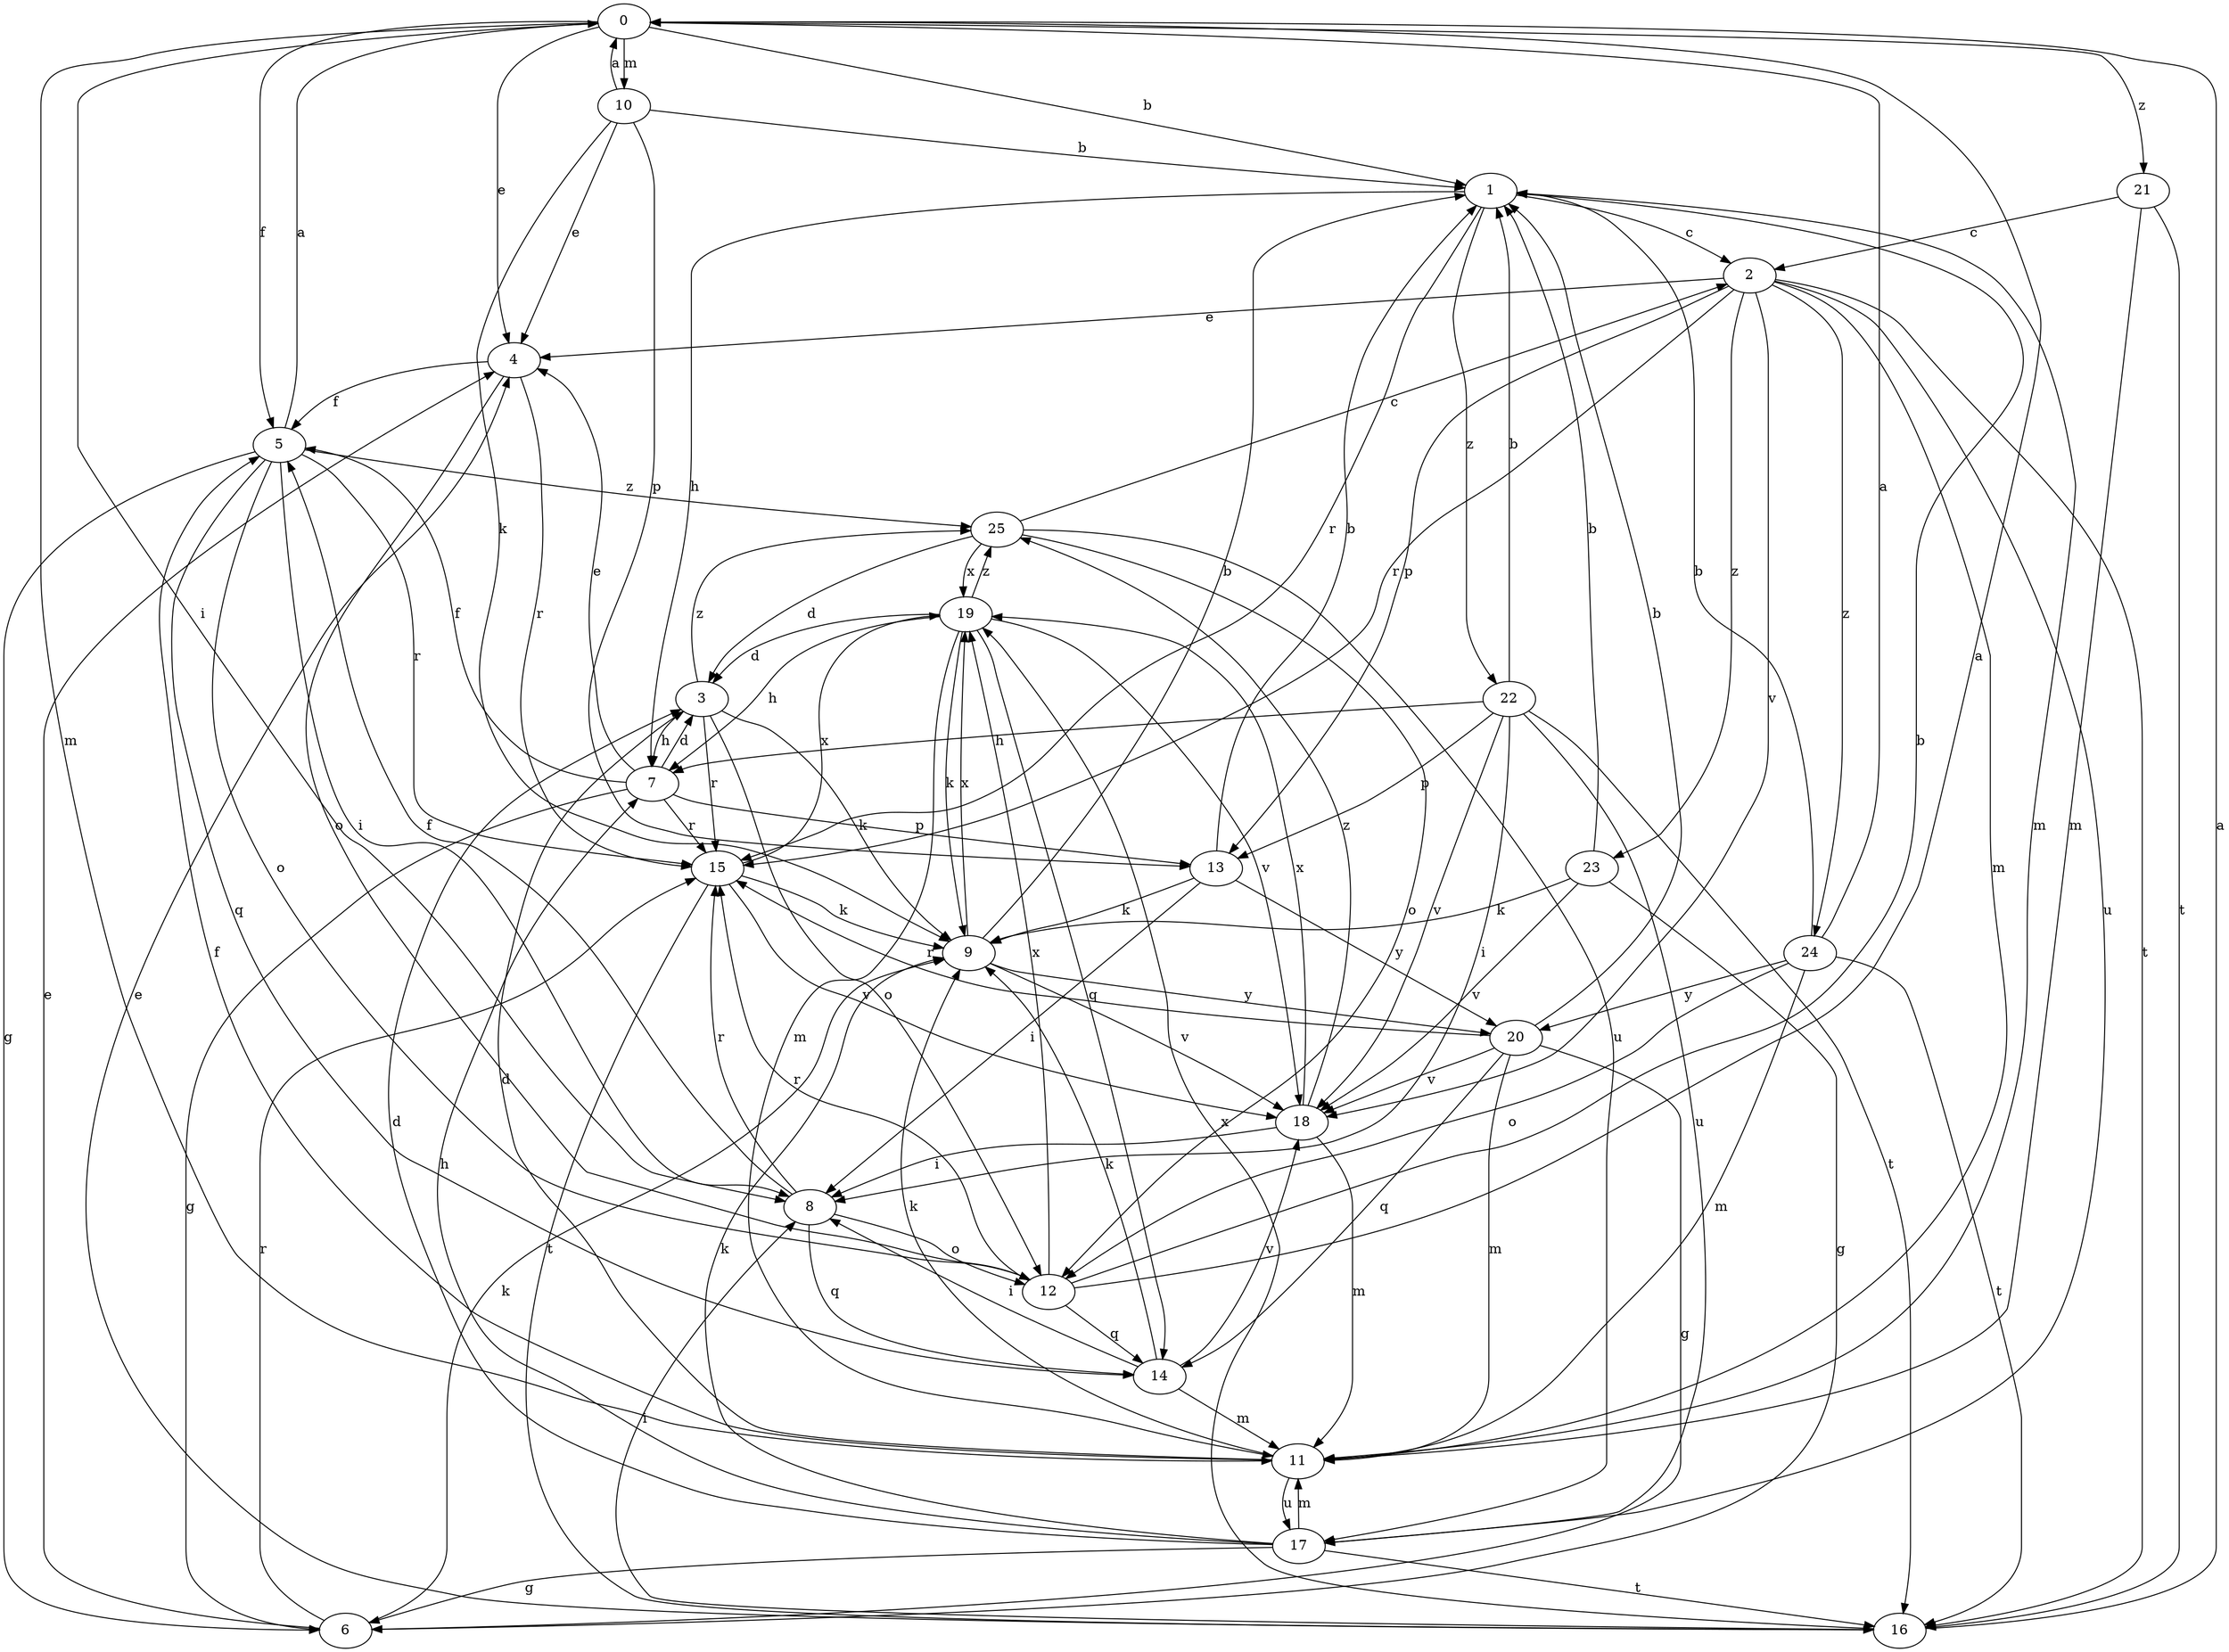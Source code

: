 strict digraph  {
0;
1;
2;
3;
4;
5;
6;
7;
8;
9;
10;
11;
12;
13;
14;
15;
16;
17;
18;
19;
20;
21;
22;
23;
24;
25;
0 -> 1  [label=b];
0 -> 4  [label=e];
0 -> 5  [label=f];
0 -> 8  [label=i];
0 -> 10  [label=m];
0 -> 11  [label=m];
0 -> 21  [label=z];
1 -> 2  [label=c];
1 -> 7  [label=h];
1 -> 11  [label=m];
1 -> 15  [label=r];
1 -> 22  [label=z];
2 -> 4  [label=e];
2 -> 11  [label=m];
2 -> 13  [label=p];
2 -> 15  [label=r];
2 -> 16  [label=t];
2 -> 17  [label=u];
2 -> 18  [label=v];
2 -> 23  [label=z];
2 -> 24  [label=z];
3 -> 7  [label=h];
3 -> 9  [label=k];
3 -> 12  [label=o];
3 -> 15  [label=r];
3 -> 25  [label=z];
4 -> 5  [label=f];
4 -> 12  [label=o];
4 -> 15  [label=r];
5 -> 0  [label=a];
5 -> 6  [label=g];
5 -> 8  [label=i];
5 -> 12  [label=o];
5 -> 14  [label=q];
5 -> 15  [label=r];
5 -> 25  [label=z];
6 -> 4  [label=e];
6 -> 9  [label=k];
6 -> 15  [label=r];
7 -> 3  [label=d];
7 -> 4  [label=e];
7 -> 5  [label=f];
7 -> 6  [label=g];
7 -> 13  [label=p];
7 -> 15  [label=r];
8 -> 5  [label=f];
8 -> 12  [label=o];
8 -> 14  [label=q];
8 -> 15  [label=r];
9 -> 1  [label=b];
9 -> 18  [label=v];
9 -> 19  [label=x];
9 -> 20  [label=y];
10 -> 0  [label=a];
10 -> 1  [label=b];
10 -> 4  [label=e];
10 -> 9  [label=k];
10 -> 13  [label=p];
11 -> 3  [label=d];
11 -> 5  [label=f];
11 -> 9  [label=k];
11 -> 17  [label=u];
12 -> 0  [label=a];
12 -> 1  [label=b];
12 -> 14  [label=q];
12 -> 15  [label=r];
12 -> 19  [label=x];
13 -> 1  [label=b];
13 -> 8  [label=i];
13 -> 9  [label=k];
13 -> 20  [label=y];
14 -> 8  [label=i];
14 -> 9  [label=k];
14 -> 11  [label=m];
14 -> 18  [label=v];
15 -> 9  [label=k];
15 -> 16  [label=t];
15 -> 18  [label=v];
15 -> 19  [label=x];
16 -> 0  [label=a];
16 -> 4  [label=e];
16 -> 8  [label=i];
16 -> 19  [label=x];
17 -> 3  [label=d];
17 -> 6  [label=g];
17 -> 7  [label=h];
17 -> 9  [label=k];
17 -> 11  [label=m];
17 -> 16  [label=t];
18 -> 8  [label=i];
18 -> 11  [label=m];
18 -> 19  [label=x];
18 -> 25  [label=z];
19 -> 3  [label=d];
19 -> 7  [label=h];
19 -> 9  [label=k];
19 -> 11  [label=m];
19 -> 14  [label=q];
19 -> 18  [label=v];
19 -> 25  [label=z];
20 -> 1  [label=b];
20 -> 6  [label=g];
20 -> 11  [label=m];
20 -> 14  [label=q];
20 -> 15  [label=r];
20 -> 18  [label=v];
21 -> 2  [label=c];
21 -> 11  [label=m];
21 -> 16  [label=t];
22 -> 1  [label=b];
22 -> 7  [label=h];
22 -> 8  [label=i];
22 -> 13  [label=p];
22 -> 16  [label=t];
22 -> 17  [label=u];
22 -> 18  [label=v];
23 -> 1  [label=b];
23 -> 6  [label=g];
23 -> 9  [label=k];
23 -> 18  [label=v];
24 -> 0  [label=a];
24 -> 1  [label=b];
24 -> 11  [label=m];
24 -> 12  [label=o];
24 -> 16  [label=t];
24 -> 20  [label=y];
25 -> 2  [label=c];
25 -> 3  [label=d];
25 -> 12  [label=o];
25 -> 17  [label=u];
25 -> 19  [label=x];
}

